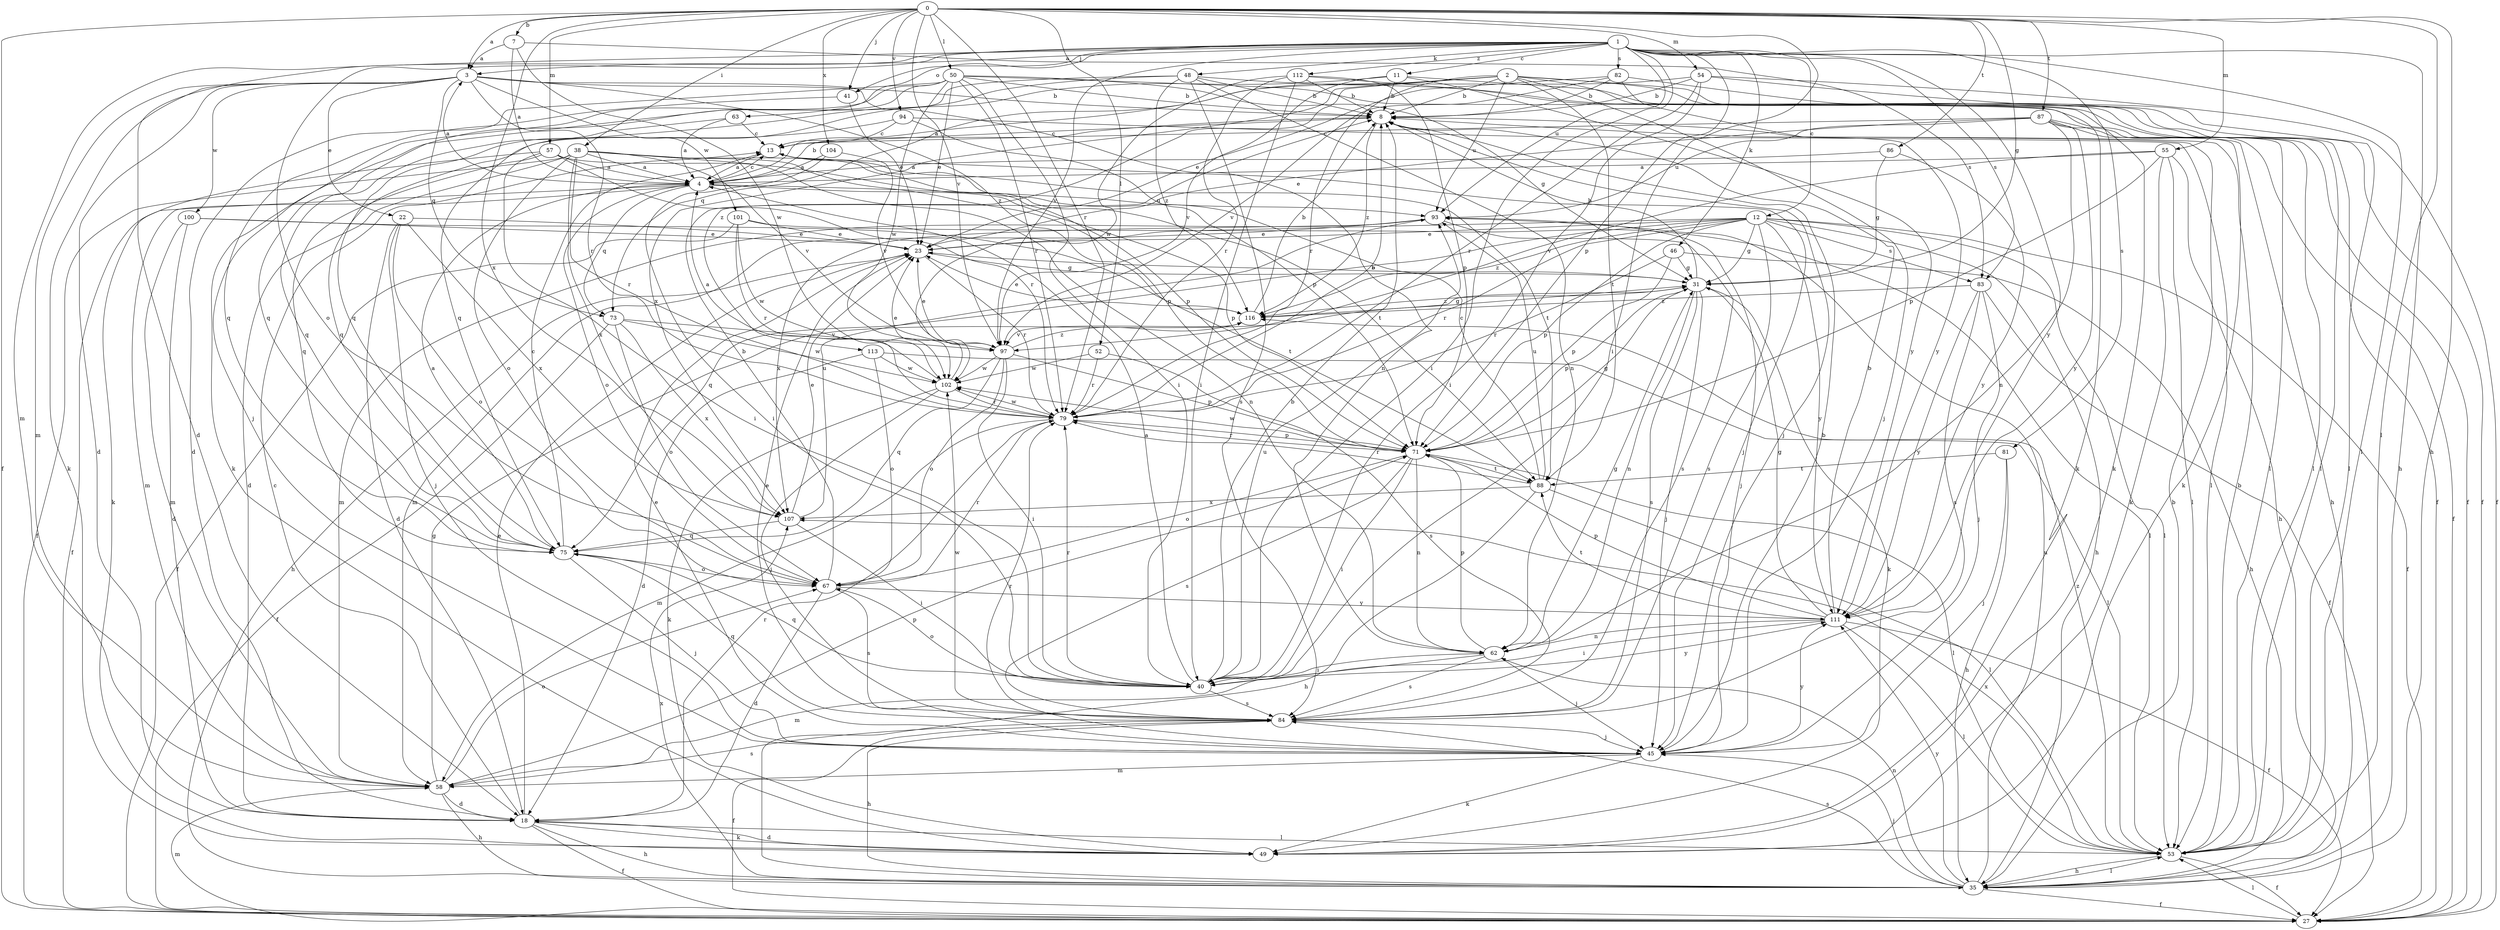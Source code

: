 strict digraph  {
0;
1;
2;
3;
4;
7;
8;
11;
12;
13;
18;
22;
23;
27;
31;
35;
38;
40;
41;
45;
46;
48;
49;
50;
52;
53;
54;
55;
57;
58;
62;
63;
67;
71;
73;
75;
79;
81;
82;
83;
84;
86;
87;
88;
93;
94;
97;
100;
101;
102;
104;
107;
111;
112;
113;
116;
0 -> 3  [label=a];
0 -> 7  [label=b];
0 -> 27  [label=f];
0 -> 31  [label=g];
0 -> 35  [label=h];
0 -> 38  [label=i];
0 -> 40  [label=i];
0 -> 41  [label=j];
0 -> 50  [label=l];
0 -> 52  [label=l];
0 -> 53  [label=l];
0 -> 54  [label=m];
0 -> 55  [label=m];
0 -> 57  [label=m];
0 -> 79  [label=r];
0 -> 86  [label=t];
0 -> 87  [label=t];
0 -> 94  [label=v];
0 -> 97  [label=v];
0 -> 104  [label=x];
0 -> 107  [label=x];
1 -> 3  [label=a];
1 -> 11  [label=c];
1 -> 12  [label=c];
1 -> 18  [label=d];
1 -> 35  [label=h];
1 -> 40  [label=i];
1 -> 41  [label=j];
1 -> 46  [label=k];
1 -> 48  [label=k];
1 -> 53  [label=l];
1 -> 58  [label=m];
1 -> 63  [label=o];
1 -> 67  [label=o];
1 -> 71  [label=p];
1 -> 81  [label=s];
1 -> 82  [label=s];
1 -> 83  [label=s];
1 -> 93  [label=u];
1 -> 97  [label=v];
1 -> 111  [label=y];
1 -> 112  [label=z];
2 -> 8  [label=b];
2 -> 27  [label=f];
2 -> 45  [label=j];
2 -> 49  [label=k];
2 -> 53  [label=l];
2 -> 73  [label=q];
2 -> 79  [label=r];
2 -> 88  [label=t];
2 -> 93  [label=u];
2 -> 107  [label=x];
2 -> 113  [label=z];
3 -> 8  [label=b];
3 -> 18  [label=d];
3 -> 22  [label=e];
3 -> 49  [label=k];
3 -> 58  [label=m];
3 -> 62  [label=n];
3 -> 73  [label=q];
3 -> 79  [label=r];
3 -> 100  [label=w];
3 -> 101  [label=w];
3 -> 116  [label=z];
4 -> 3  [label=a];
4 -> 8  [label=b];
4 -> 13  [label=c];
4 -> 27  [label=f];
4 -> 58  [label=m];
4 -> 67  [label=o];
4 -> 71  [label=p];
4 -> 73  [label=q];
4 -> 93  [label=u];
7 -> 3  [label=a];
7 -> 4  [label=a];
7 -> 83  [label=s];
7 -> 102  [label=w];
8 -> 13  [label=c];
8 -> 45  [label=j];
8 -> 116  [label=z];
11 -> 8  [label=b];
11 -> 27  [label=f];
11 -> 75  [label=q];
11 -> 97  [label=v];
11 -> 111  [label=y];
12 -> 23  [label=e];
12 -> 27  [label=f];
12 -> 31  [label=g];
12 -> 35  [label=h];
12 -> 53  [label=l];
12 -> 58  [label=m];
12 -> 71  [label=p];
12 -> 75  [label=q];
12 -> 79  [label=r];
12 -> 83  [label=s];
12 -> 84  [label=s];
12 -> 111  [label=y];
12 -> 116  [label=z];
13 -> 4  [label=a];
13 -> 45  [label=j];
13 -> 88  [label=t];
18 -> 13  [label=c];
18 -> 23  [label=e];
18 -> 27  [label=f];
18 -> 35  [label=h];
18 -> 49  [label=k];
18 -> 53  [label=l];
18 -> 79  [label=r];
22 -> 18  [label=d];
22 -> 23  [label=e];
22 -> 45  [label=j];
22 -> 67  [label=o];
22 -> 107  [label=x];
23 -> 31  [label=g];
23 -> 35  [label=h];
23 -> 79  [label=r];
27 -> 53  [label=l];
27 -> 58  [label=m];
31 -> 8  [label=b];
31 -> 23  [label=e];
31 -> 45  [label=j];
31 -> 49  [label=k];
31 -> 62  [label=n];
31 -> 71  [label=p];
31 -> 84  [label=s];
31 -> 116  [label=z];
35 -> 8  [label=b];
35 -> 27  [label=f];
35 -> 45  [label=j];
35 -> 53  [label=l];
35 -> 62  [label=n];
35 -> 84  [label=s];
35 -> 93  [label=u];
35 -> 107  [label=x];
35 -> 111  [label=y];
38 -> 4  [label=a];
38 -> 18  [label=d];
38 -> 27  [label=f];
38 -> 62  [label=n];
38 -> 67  [label=o];
38 -> 71  [label=p];
38 -> 79  [label=r];
38 -> 88  [label=t];
38 -> 97  [label=v];
38 -> 107  [label=x];
40 -> 4  [label=a];
40 -> 8  [label=b];
40 -> 67  [label=o];
40 -> 75  [label=q];
40 -> 79  [label=r];
40 -> 84  [label=s];
40 -> 93  [label=u];
40 -> 111  [label=y];
41 -> 23  [label=e];
41 -> 75  [label=q];
45 -> 8  [label=b];
45 -> 23  [label=e];
45 -> 49  [label=k];
45 -> 58  [label=m];
45 -> 79  [label=r];
45 -> 111  [label=y];
46 -> 31  [label=g];
46 -> 35  [label=h];
46 -> 71  [label=p];
46 -> 79  [label=r];
48 -> 8  [label=b];
48 -> 49  [label=k];
48 -> 53  [label=l];
48 -> 62  [label=n];
48 -> 75  [label=q];
48 -> 84  [label=s];
48 -> 116  [label=z];
49 -> 18  [label=d];
50 -> 8  [label=b];
50 -> 18  [label=d];
50 -> 23  [label=e];
50 -> 31  [label=g];
50 -> 40  [label=i];
50 -> 45  [label=j];
50 -> 53  [label=l];
50 -> 75  [label=q];
50 -> 79  [label=r];
50 -> 102  [label=w];
52 -> 79  [label=r];
52 -> 84  [label=s];
52 -> 102  [label=w];
53 -> 8  [label=b];
53 -> 27  [label=f];
53 -> 35  [label=h];
53 -> 107  [label=x];
53 -> 116  [label=z];
54 -> 4  [label=a];
54 -> 8  [label=b];
54 -> 27  [label=f];
54 -> 40  [label=i];
54 -> 53  [label=l];
54 -> 79  [label=r];
55 -> 4  [label=a];
55 -> 35  [label=h];
55 -> 49  [label=k];
55 -> 53  [label=l];
55 -> 71  [label=p];
55 -> 97  [label=v];
57 -> 4  [label=a];
57 -> 40  [label=i];
57 -> 49  [label=k];
57 -> 71  [label=p];
57 -> 75  [label=q];
57 -> 79  [label=r];
58 -> 18  [label=d];
58 -> 31  [label=g];
58 -> 35  [label=h];
58 -> 67  [label=o];
58 -> 71  [label=p];
58 -> 84  [label=s];
62 -> 31  [label=g];
62 -> 40  [label=i];
62 -> 45  [label=j];
62 -> 58  [label=m];
62 -> 71  [label=p];
62 -> 84  [label=s];
63 -> 4  [label=a];
63 -> 13  [label=c];
63 -> 75  [label=q];
67 -> 8  [label=b];
67 -> 18  [label=d];
67 -> 79  [label=r];
67 -> 84  [label=s];
67 -> 111  [label=y];
71 -> 31  [label=g];
71 -> 40  [label=i];
71 -> 53  [label=l];
71 -> 62  [label=n];
71 -> 67  [label=o];
71 -> 79  [label=r];
71 -> 84  [label=s];
71 -> 88  [label=t];
71 -> 102  [label=w];
73 -> 27  [label=f];
73 -> 67  [label=o];
73 -> 97  [label=v];
73 -> 102  [label=w];
73 -> 107  [label=x];
75 -> 4  [label=a];
75 -> 13  [label=c];
75 -> 45  [label=j];
75 -> 67  [label=o];
79 -> 8  [label=b];
79 -> 58  [label=m];
79 -> 71  [label=p];
79 -> 102  [label=w];
81 -> 35  [label=h];
81 -> 45  [label=j];
81 -> 88  [label=t];
82 -> 8  [label=b];
82 -> 23  [label=e];
82 -> 27  [label=f];
82 -> 97  [label=v];
82 -> 111  [label=y];
83 -> 27  [label=f];
83 -> 45  [label=j];
83 -> 84  [label=s];
83 -> 111  [label=y];
83 -> 116  [label=z];
84 -> 23  [label=e];
84 -> 27  [label=f];
84 -> 35  [label=h];
84 -> 45  [label=j];
84 -> 75  [label=q];
84 -> 102  [label=w];
86 -> 4  [label=a];
86 -> 31  [label=g];
86 -> 111  [label=y];
87 -> 13  [label=c];
87 -> 23  [label=e];
87 -> 27  [label=f];
87 -> 35  [label=h];
87 -> 49  [label=k];
87 -> 62  [label=n];
87 -> 93  [label=u];
87 -> 111  [label=y];
88 -> 13  [label=c];
88 -> 35  [label=h];
88 -> 53  [label=l];
88 -> 79  [label=r];
88 -> 93  [label=u];
88 -> 107  [label=x];
93 -> 23  [label=e];
93 -> 45  [label=j];
93 -> 58  [label=m];
93 -> 84  [label=s];
93 -> 107  [label=x];
94 -> 13  [label=c];
94 -> 53  [label=l];
94 -> 71  [label=p];
94 -> 75  [label=q];
97 -> 23  [label=e];
97 -> 40  [label=i];
97 -> 67  [label=o];
97 -> 71  [label=p];
97 -> 75  [label=q];
97 -> 102  [label=w];
97 -> 116  [label=z];
100 -> 18  [label=d];
100 -> 23  [label=e];
100 -> 58  [label=m];
100 -> 88  [label=t];
101 -> 23  [label=e];
101 -> 27  [label=f];
101 -> 53  [label=l];
101 -> 79  [label=r];
101 -> 102  [label=w];
102 -> 4  [label=a];
102 -> 23  [label=e];
102 -> 45  [label=j];
102 -> 49  [label=k];
102 -> 79  [label=r];
104 -> 4  [label=a];
104 -> 40  [label=i];
104 -> 97  [label=v];
107 -> 23  [label=e];
107 -> 40  [label=i];
107 -> 75  [label=q];
107 -> 93  [label=u];
111 -> 8  [label=b];
111 -> 27  [label=f];
111 -> 31  [label=g];
111 -> 40  [label=i];
111 -> 53  [label=l];
111 -> 62  [label=n];
111 -> 71  [label=p];
111 -> 88  [label=t];
112 -> 8  [label=b];
112 -> 40  [label=i];
112 -> 49  [label=k];
112 -> 71  [label=p];
112 -> 79  [label=r];
112 -> 102  [label=w];
113 -> 18  [label=d];
113 -> 53  [label=l];
113 -> 67  [label=o];
113 -> 102  [label=w];
116 -> 8  [label=b];
116 -> 23  [label=e];
116 -> 31  [label=g];
116 -> 97  [label=v];
}
